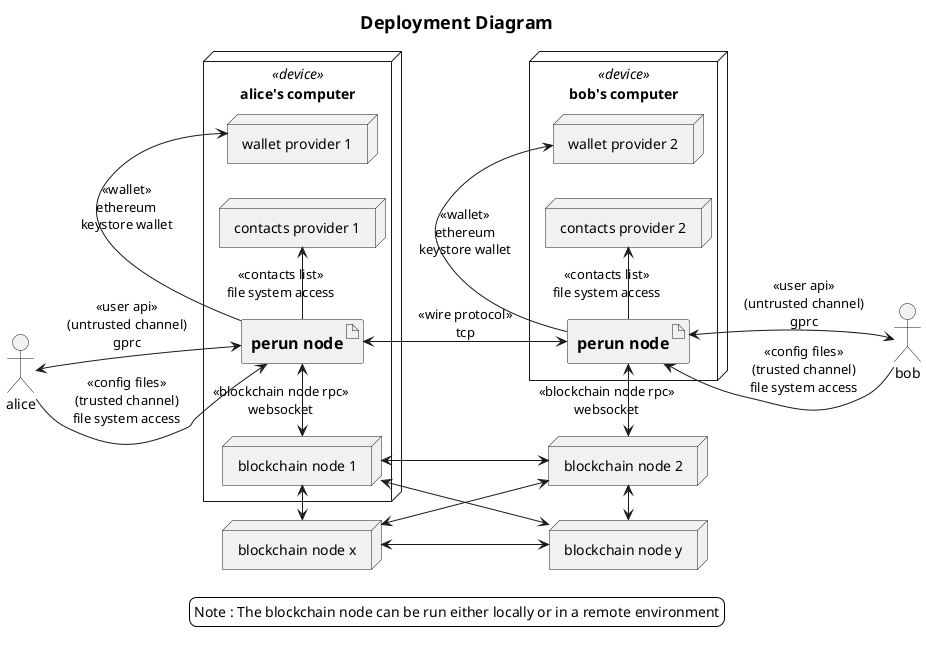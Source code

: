 @startuml deployment_diagram

title =Deployment Diagram

left to right direction
skinparam {
 DefaultTextAlignment center
 LegendBackgroundColor white
}

actor alice
actor bob

node "alice's computer" <<device>> {
artifact "==perun node"  as alice_perun_node
node "blockchain node 1" as blockchain_node_1
node "contacts provider 1" as contacts_provider_1
node "wallet provider 1" as wallet_provider_1
}

node "bob's computer" <<device>> {
artifact "==perun node" as bob_perun_node
node "wallet provider 2" as wallet_provider_2
node "contacts provider 2" as contacts_provider_2
}



node "blockchain node 2" as blockchain_node_2
node "blockchain node x" as blockchain_node_x
node "blockchain node y" as blockchain_node_y

' since left to right direction has be defined,
' the meaninig of keywords change as below
' Keyword => actual meaning
' up    => left
' down  => right
' left  => up
' right => down

alice<-down->alice_perun_node : <<user api>>\n(untrusted channel)\ngprc
alice-down->alice_perun_node : <<config files>>\n(trusted channel)\nfile system access
contacts_provider_1<-left-alice_perun_node: <<contacts list>>\nfile system access
wallet_provider_1<-left-alice_perun_node: <<wallet>>\nethereum\nkeystore wallet

alice_perun_node<-down->bob_perun_node : <<wire protocol>>\ntcp

bob_perun_node<-down->bob : <<user api>>\n(untrusted channel)\ngprc
bob_perun_node<-down-bob : <<config files>>\n(trusted channel)\nfile system access
bob_perun_node-right->wallet_provider_2: <<wallet>>\nethereum\nkeystore wallet
bob_perun_node-right->contacts_provider_2: <<contacts list>>\nfile system access

alice_perun_node<-right->blockchain_node_1 : <<blockchain node rpc>>\nwebsocket
bob_perun_node<-right->blockchain_node_2 : <<blockchain node rpc>>\nwebsocket

' p2p connections in blockchain network
blockchain_node_1<-down->blockchain_node_2
blockchain_node_1<-right->blockchain_node_x
blockchain_node_2<-right->blockchain_node_y
blockchain_node_x<-down->blockchain_node_y
blockchain_node_1<-right->blockchain_node_y
blockchain_node_x<-right->blockchain_node_2

legend
Note : The blockchain node can be run either locally or in a remote environment
endlegend

@enduml